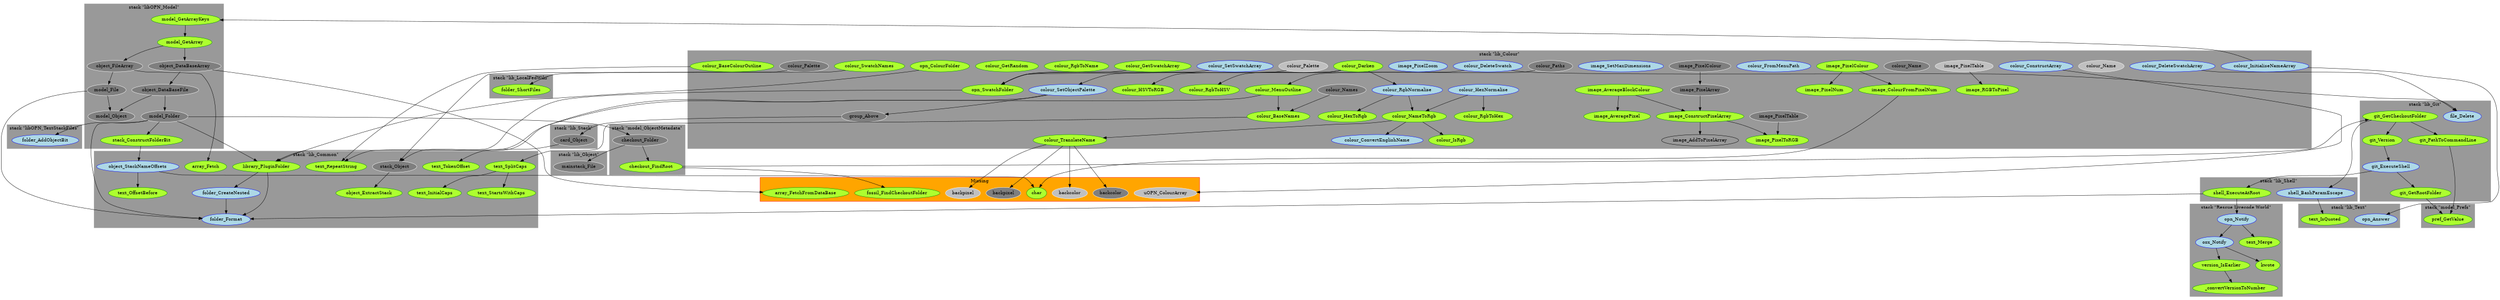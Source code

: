 digraph "dot_FromArray" {	graph [		clusterrank="true"		size="31.2500,31.2500"	];		subgraph "s" {		node [fillcolor="grey", style="filled", color="white"];			n97 [label="colour_Palette" URL="colour_Palette%2Cs%2Cstack+%22lib_Colour%22%2C1"];		n87 [label="backpixel" URL="backpixel%2Cs%2CMissing%2C1"];		n91 [label="uOPN_ColourArray" URL="uOPN_ColourArray%2Cs%2CMissing%2C1"];		n80 [label="image_PixelTable" URL="image_PixelTable%2Cs%2Cstack+%22lib_Colour%22%2C1"];		n100 [label="colour_Name" URL="colour_Name%2Cs%2Cstack+%22lib_Colour%22%2C1"];		n85 [label="backcolor" URL="backcolor%2Cs%2CMissing%2C1"];	}		subgraph "pc" {		node [];			n77 [label="image_AddToPixelArray" URL="image_AddToPixelArray%2Cpc%2Cstack+%22lib_Colour%22%2C1"];	}		subgraph "g" {		node [fillcolor="grey50", style="filled", color="white"];			n60 [label="model_Folder" URL="model_Folder%2Cg%2Cstack+%22libOPN_Model%22%2C1"];		n14 [label="object_FileArray" URL="object_FileArray%2Cg%2Cstack+%22libOPN_Model%22%2C1"];		n24 [label="colour_Palette" URL="colour_Palette%2Cg%2Cstack+%22lib_Colour%22%2C1"];		n69 [label="model_Object" URL="model_Object%2Cg%2Cstack+%22libOPN_Model%22%2C1"];		n99 [label="image_PixelColour" URL="image_PixelColour%2Cg%2Cstack+%22lib_Colour%22%2C1"];		n74 [label="colour_Names" URL="colour_Names%2Cg%2Cstack+%22lib_Colour%22%2C1"];		n53 [label="card_Object" URL="card_Object%2Cg%2Cstack+%22lib_Stack%22%2C1"];		n86 [label="backpixel" URL="backpixel%2Cg%2CMissing%2C1"];		n61 [label="checkout_Folder" URL="checkout_Folder%2Cg%2Cstack+%22model_ObjectMetadata%22%2C1"];		n79 [label="group_Above" URL="group_Above%2Cg%2Cstack+%22lib_Colour%22%2C1"];		n13 [label="colour_Name" URL="colour_Name%2Cg%2Cstack+%22lib_Colour%22%2C1"];		n25 [label="stack_Object" URL="stack_Object%2Cg%2Cstack+%22lib_Common%22%2C1"];		n5 [label="object_DataBaseFile" URL="object_DataBaseFile%2Cg%2Cstack+%22libOPN_Model%22%2C1"];		n98 [label="mainstack_File" URL="mainstack_File%2Cg%2Cstack+%22lib_Object%22%2C1"];		n16 [label="model_File" URL="model_File%2Cg%2Cstack+%22libOPN_Model%22%2C1"];		n3 [label="object_DataBaseArray" URL="object_DataBaseArray%2Cg%2Cstack+%22libOPN_Model%22%2C1"];		n84 [label="backcolor" URL="backcolor%2Cg%2CMissing%2C1"];		n34 [label="image_PixelArray" URL="image_PixelArray%2Cg%2Cstack+%22lib_Colour%22%2C1"];		n75 [label="image_PixelTable" URL="image_PixelTable%2Cg%2Cstack+%22lib_Colour%22%2C1"];		n89 [label="colour_Paths" URL="colour_Paths%2Cg%2Cstack+%22lib_Colour%22%2C1"];	}		subgraph "c" {		node [fillcolor="LightBlue", style="filled", color="Blue"];			n33 [label="file_Delete" URL="file_Delete%2Cc%2Cstack+%22lib_Git%22%2C1"];		n102 [label="colour_FromMenuPath" URL="colour_FromMenuPath%2Cc%2Cstack+%22lib_Colour%22%2C1"];		n96 [label="colour_DeleteSwatch" URL="colour_DeleteSwatch%2Cc%2Cstack+%22lib_Colour%22%2C1"];		n21 [label="image_SetMaxDimensions" URL="image_SetMaxDimensions%2Cc%2Cstack+%22lib_Colour%22%2C1"];		n1 [label="colour_ConvertEnglishName" URL="colour_ConvertEnglishName%2Cc%2Cstack+%22lib_Colour%22%2C1"];		n37 [label="colour_SetSwatchArray" URL="colour_SetSwatchArray%2Cc%2Cstack+%22lib_Colour%22%2C1"];		n18 [label="object_StackNameOffsets" URL="object_StackNameOffsets%2Cc%2Cstack+%22lib_Common%22%2C1"];		n32 [label="colour_DeleteSwatchArray" URL="colour_DeleteSwatchArray%2Cc%2Cstack+%22lib_Colour%22%2C1"];		n65 [label="colour_HexNormalise" URL="colour_HexNormalise%2Cc%2Cstack+%22lib_Colour%22%2C1"];		n12 [label="shell_BashParamEscape" URL="shell_BashParamEscape%2Cc%2Cstack+%22lib_Shell%22%2C1"];		n49 [label="opn_Answer" URL="opn_Answer%2Cc%2Cstack+%22lib_Text%22%2C1"];		n2 [label="image_PixelZoom" URL="image_PixelZoom%2Cc%2Cstack+%22lib_Colour%22%2C1"];		n66 [label="folder_CreateNested" URL="folder_CreateNested%2Cc%2Cstack+%22lib_Common%22%2C1"];		n78 [label="colour_SetObjectPalette" URL="colour_SetObjectPalette%2Cc%2Cstack+%22lib_Colour%22%2C1"];		n90 [label="colour_ConstructArray" URL="colour_ConstructArray%2Cc%2Cstack+%22lib_Colour%22%2C1"];		n6 [label="colour_RgbNormalise" URL="colour_RgbNormalise%2Cc%2Cstack+%22lib_Colour%22%2C1"];		n39 [label="osx_Notify" URL="osx_Notify%2Cc%2Cstack+%22Rescue+Livecode+World%22%2C1"];		n62 [label="folder_AddObjectBit" URL="folder_AddObjectBit%2Cc%2Cstack+%22libOPN_TextStackFiles%22%2C1"];		n67 [label="git_ExecuteShell" URL="git_ExecuteShell%2Cc%2Cstack+%22lib_Git%22%2C1"];		n47 [label="colour_InitialiseNameArray" URL="colour_InitialiseNameArray%2Cc%2Cstack+%22lib_Colour%22%2C1"];		n51 [label="folder_Format" URL="folder_Format%2Cc%2Cstack+%22lib_Common%22%2C1"];		n38 [label="opn_Notify" URL="opn_Notify%2Cc%2Cstack+%22Rescue+Livecode+World%22%2C1"];	}		subgraph "f" {		node [fillcolor="GreenYellow", style="filled", color="Green4"];			n54 [label="text_TokenOffset" URL="text_TokenOffset%2Cf%2Cstack+%22lib_Common%22%2C1"];		n63 [label="colour_BaseNames" URL="colour_BaseNames%2Cf%2Cstack+%22lib_Colour%22%2C1"];		n82 [label="image_PixelColour" URL="image_PixelColour%2Cf%2Cstack+%22lib_Colour%22%2C1"];		n64 [label="text_SplitCaps" URL="text_SplitCaps%2Cf%2Cstack+%22lib_Common%22%2C1"];		n10 [label="git_PathToCommandLine" URL="git_PathToCommandLine%2Cf%2Cstack+%22lib_Git%22%2C1"];		n8 [label="colour_NameToRgb" URL="colour_NameToRgb%2Cf%2Cstack+%22lib_Colour%22%2C1"];		n92 [label="opn_ColourFolder" URL="opn_ColourFolder%2Cf%2Cstack+%22lib_Colour%22%2C1"];		n43 [label="image_PixelNum" URL="image_PixelNum%2Cf%2Cstack+%22lib_Colour%22%2C1"];		n71 [label="colour_IsRgb" URL="colour_IsRgb%2Cf%2Cstack+%22lib_Colour%22%2C1"];		n4 [label="array_FetchFromDataBase" URL="array_FetchFromDataBase%2Cf%2CMissing%2C1"];		n20 [label="char" URL="char%2Cf%2CMissing%2C1"];		n59 [label="colour_RgbToHSV" URL="colour_RgbToHSV%2Cf%2Cstack+%22lib_Colour%22%2C1"];		n48 [label="model_GetArrayKeys" URL="model_GetArrayKeys%2Cf%2Cstack+%22libOPN_Model%22%2C1"];		n57 [label="image_AverageBlockColour" URL="image_AverageBlockColour%2Cf%2Cstack+%22lib_Colour%22%2C1"];		n83 [label="colour_TranslateName" URL="colour_TranslateName%2Cf%2Cstack+%22lib_Colour%22%2C1"];		n17 [label="stack_ConstructFolderBit" URL="stack_ConstructFolderBit%2Cf%2Cstack+%22libOPN_Model%22%2C1"];		n40 [label="text_Merge" URL="text_Merge%2Cf%2Cstack+%22Rescue+Livecode+World%22%2C1"];		n9 [label="git_GetCheckoutFolder" URL="git_GetCheckoutFolder%2Cf%2Cstack+%22lib_Git%22%2C1"];		n44 [label="colour_RgbToName" URL="colour_RgbToName%2Cf%2Cstack+%22lib_Colour%22%2C1"];		n70 [label="colour_HSVToRGB" URL="colour_HSVToRGB%2Cf%2Cstack+%22lib_Colour%22%2C1"];		n45 [label="text_IsQuoted" URL="text_IsQuoted%2Cf%2Cstack+%22lib_Text%22%2C1"];		n58 [label="image_AveragePixel" URL="image_AveragePixel%2Cf%2Cstack+%22lib_Colour%22%2C1"];		n36 [label="colour_RgbToHex" URL="colour_RgbToHex%2Cf%2Cstack+%22lib_Colour%22%2C1"];		n52 [label="image_RGBToPixel" URL="image_RGBToPixel%2Cf%2Cstack+%22lib_Colour%22%2C1"];		n101 [label="colour_GetRandom" URL="colour_GetRandom%2Cf%2Cstack+%22lib_Colour%22%2C1"];		n56 [label="fossil_FindCheckoutFolder" URL="fossil_FindCheckoutFolder%2Cf%2CMissing%2C1"];		n31 [label="_convertVersionToNumber" URL="_convertVersionToNumber%2Cf%2Cstack+%22Rescue+Livecode+World%22%2C1"];		n95 [label="text_StartsWithCaps" URL="text_StartsWithCaps%2Cf%2Cstack+%22lib_Common%22%2C1"];		n41 [label="colour_SwatchNames" URL="colour_SwatchNames%2Cf%2Cstack+%22lib_Colour%22%2C1"];		n26 [label="image_PixelToRGB" URL="image_PixelToRGB%2Cf%2Cstack+%22lib_Colour%22%2C1"];		n73 [label="object_ExtractStack" URL="object_ExtractStack%2Cf%2Cstack+%22lib_Common%22%2C1"];		n22 [label="colour_BaseColourOutline" URL="colour_BaseColourOutline%2Cf%2Cstack+%22lib_Colour%22%2C1"];		n46 [label="text_OffsetBefore" URL="text_OffsetBefore%2Cf%2Cstack+%22lib_Common%22%2C1"];		n7 [label="colour_HexToRgb" URL="colour_HexToRgb%2Cf%2Cstack+%22lib_Colour%22%2C1"];		n76 [label="colour_Darken" URL="colour_Darken%2Cf%2Cstack+%22lib_Colour%22%2C1"];		n88 [label="pref_GetValue" URL="pref_GetValue%2Cf%2Cstack+%22model_Prefs%22%2C1"];		n28 [label="library_PluginFolder" URL="library_PluginFolder%2Cf%2Cstack+%22lib_Common%22%2C1"];		n35 [label="image_ConstructPixelArray" URL="image_ConstructPixelArray%2Cf%2Cstack+%22lib_Colour%22%2C1"];		n55 [label="checkout_FindRoot" URL="checkout_FindRoot%2Cf%2Cstack+%22model_ObjectMetadata%22%2C1"];		n30 [label="version_IsEarlier" URL="version_IsEarlier%2Cf%2Cstack+%22Rescue+Livecode+World%22%2C1"];		n81 [label="colour_MenuOutline" URL="colour_MenuOutline%2Cf%2Cstack+%22lib_Colour%22%2C1"];		n94 [label="text_InitialCaps" URL="text_InitialCaps%2Cf%2Cstack+%22lib_Common%22%2C1"];		n15 [label="array_Fetch" URL="array_Fetch%2Cf%2Cstack+%22lib_Common%22%2C1"];		n11 [label="git_Version" URL="git_Version%2Cf%2Cstack+%22lib_Git%22%2C1"];		n93 [label="kwote" URL="kwote%2Cf%2Cstack+%22Rescue+Livecode+World%22%2C1"];		n42 [label="folder_ShortFiles" URL="folder_ShortFiles%2Cf%2Cstack+%22lib_LocalFedWiki%22%2C1"];		n27 [label="opn_SwatchFolder" URL="opn_SwatchFolder%2Cf%2Cstack+%22lib_Colour%22%2C1"];		n68 [label="git_GetRootFolder" URL="git_GetRootFolder%2Cf%2Cstack+%22lib_Git%22%2C1"];		n72 [label="model_GetArray" URL="model_GetArray%2Cf%2Cstack+%22libOPN_Model%22%2C1"];		n23 [label="text_RepeatString" URL="text_RepeatString%2Cf%2Cstack+%22lib_Common%22%2C1"];		n29 [label="colour_GetSwatchArray" URL="colour_GetSwatchArray%2Cf%2Cstack+%22lib_Colour%22%2C1"];		n50 [label="shell_ExecuteAtRoot" URL="shell_ExecuteAtRoot%2Cf%2Cstack+%22lib_Shell%22%2C1"];		n19 [label="image_ColourFromPixelNum" URL="image_ColourFromPixelNum%2Cf%2Cstack+%22lib_Colour%22%2C1"];	}		subgraph cluster1 {			label="Missing";			style=filled;			color=red;			fillcolor=orange;					n4; n20; n86; n87; n91; n56; n84; n85	}	subgraph cluster2 {			label="stack \"lib_Colour\"";			style=filled;			color=grey60;			fillcolor=grey60;					n63; n82; n97; n102; n96; n8; n92; n43; n24; n71; n59; n99; n21; n1; n74; n37; n57; n32; n83; n79; n65; n13; n44; n70; n58; n77; n2; n36; n52; n101; n80; n100; n78; n90; n41; n26; n22; n6; n7; n76; n35; n34; n81; n27; n47; n75; n89; n29; n19	}	subgraph cluster3 {			label="stack \"lib_Common\"";			style=filled;			color=grey60;			fillcolor=grey60;					n54; n64; n18; n25; n95; n66; n73; n46; n28; n94; n15; n23; n51	}	subgraph cluster4 {			label="stack \"lib_Git\"";			style=filled;			color=grey60;			fillcolor=grey60;					n33; n10; n9; n67; n11; n68	}	subgraph cluster5 {			label="stack \"lib_LocalFedWiki\"";			style=filled;			color=grey60;			fillcolor=grey60;					n42	}	subgraph cluster6 {			label="stack \"lib_Object\"";			style=filled;			color=grey60;			fillcolor=grey60;					n98	}	subgraph cluster7 {			label="stack \"lib_Shell\"";			style=filled;			color=grey60;			fillcolor=grey60;					n12; n50	}	subgraph cluster8 {			label="stack \"lib_Stack\"";			style=filled;			color=grey60;			fillcolor=grey60;					n53	}	subgraph cluster9 {			label="stack \"lib_Text\"";			style=filled;			color=grey60;			fillcolor=grey60;					n45; n49	}	subgraph cluster10 {			label="stack \"libOPN_Model\"";			style=filled;			color=grey60;			fillcolor=grey60;					n60; n14; n69; n48; n17; n5; n16; n3; n72	}	subgraph cluster11 {			label="stack \"libOPN_TextStackFiles\"";			style=filled;			color=grey60;			fillcolor=grey60;					n62	}	subgraph cluster12 {			label="stack \"model_ObjectMetadata\"";			style=filled;			color=grey60;			fillcolor=grey60;					n61; n55	}	subgraph cluster13 {			label="stack \"model_Prefs\"";			style=filled;			color=grey60;			fillcolor=grey60;					n88	}	subgraph cluster14 {			label="stack \"Rescue Livecode World\"";			style=filled;			color=grey60;			fillcolor=grey60;					n40; n31; n39; n30; n93; n38	}		n14 -> n15;	n14 -> n16;	n53 -> n54;	n35 -> n77;	n35 -> n26;	n99 -> n34;	n29 -> n27;	n30 -> n31;	n22 -> n23;	n67 -> n68;	n67 -> n50;	n89 -> n81;	n10 -> n88;	n57 -> n58;	n57 -> n35;	n83 -> n84;	n83 -> n85;	n83 -> n86;	n83 -> n87;	n50 -> n51;	n50 -> n38;	n68 -> n88;	n48 -> n72;	n25 -> n73;	n28 -> n66;	n28 -> n51;	n90 -> n91;	n66 -> n51;	n11 -> n67;	n82 -> n19;	n82 -> n43;	n37 -> n27;	n47 -> n48;	n47 -> n49;	n6 -> n7;	n6 -> n8;	n9 -> n10;	n9 -> n11;	n9 -> n12;	n32 -> n33;	n74 -> n63;	n24 -> n25;	n61 -> n55;	n61 -> n98;	n16 -> n51;	n16 -> n69;	n3 -> n4;	n3 -> n5;	n55 -> n56;	n55 -> n9;	n41 -> n42;	n38 -> n39;	n38 -> n40;	n81 -> n63;	n81 -> n23;	n72 -> n3;	n72 -> n14;	n18 -> n20;	n18 -> n46;	n5 -> n60;	n5 -> n69;	n27 -> n28;	n65 -> n8;	n65 -> n36;	n75 -> n26;	n78 -> n79;	n78 -> n25;	n60 -> n61;	n60 -> n62;	n60 -> n51;	n60 -> n28;	n60 -> n17;	n8 -> n1;	n8 -> n71;	n8 -> n83;	n96 -> n33;	n96 -> n27;	n17 -> n18;	n63 -> n64;	n80 -> n52;	n39 -> n93;	n39 -> n30;	n97 -> n78;	n12 -> n45;	n19 -> n20;	n92 -> n28;	n34 -> n35;	n76 -> n70;	n76 -> n6;	n76 -> n59;	n64 -> n94;	n64 -> n95;	n79 -> n53;}